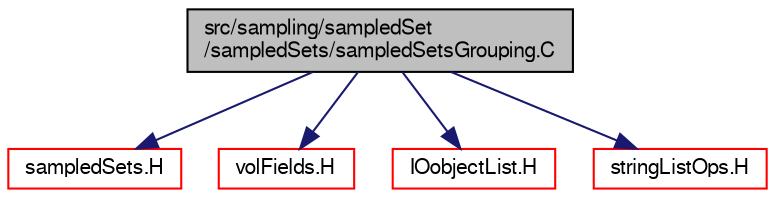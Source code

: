 digraph "src/sampling/sampledSet/sampledSets/sampledSetsGrouping.C"
{
  bgcolor="transparent";
  edge [fontname="FreeSans",fontsize="10",labelfontname="FreeSans",labelfontsize="10"];
  node [fontname="FreeSans",fontsize="10",shape=record];
  Node0 [label="src/sampling/sampledSet\l/sampledSets/sampledSetsGrouping.C",height=0.2,width=0.4,color="black", fillcolor="grey75", style="filled", fontcolor="black"];
  Node0 -> Node1 [color="midnightblue",fontsize="10",style="solid",fontname="FreeSans"];
  Node1 [label="sampledSets.H",height=0.2,width=0.4,color="red",URL="$a14666.html"];
  Node0 -> Node306 [color="midnightblue",fontsize="10",style="solid",fontname="FreeSans"];
  Node306 [label="volFields.H",height=0.2,width=0.4,color="red",URL="$a02750.html"];
  Node0 -> Node335 [color="midnightblue",fontsize="10",style="solid",fontname="FreeSans"];
  Node335 [label="IOobjectList.H",height=0.2,width=0.4,color="red",URL="$a09005.html"];
  Node0 -> Node337 [color="midnightblue",fontsize="10",style="solid",fontname="FreeSans"];
  Node337 [label="stringListOps.H",height=0.2,width=0.4,color="red",URL="$a12617.html",tooltip="Operations on lists of strings. "];
}
